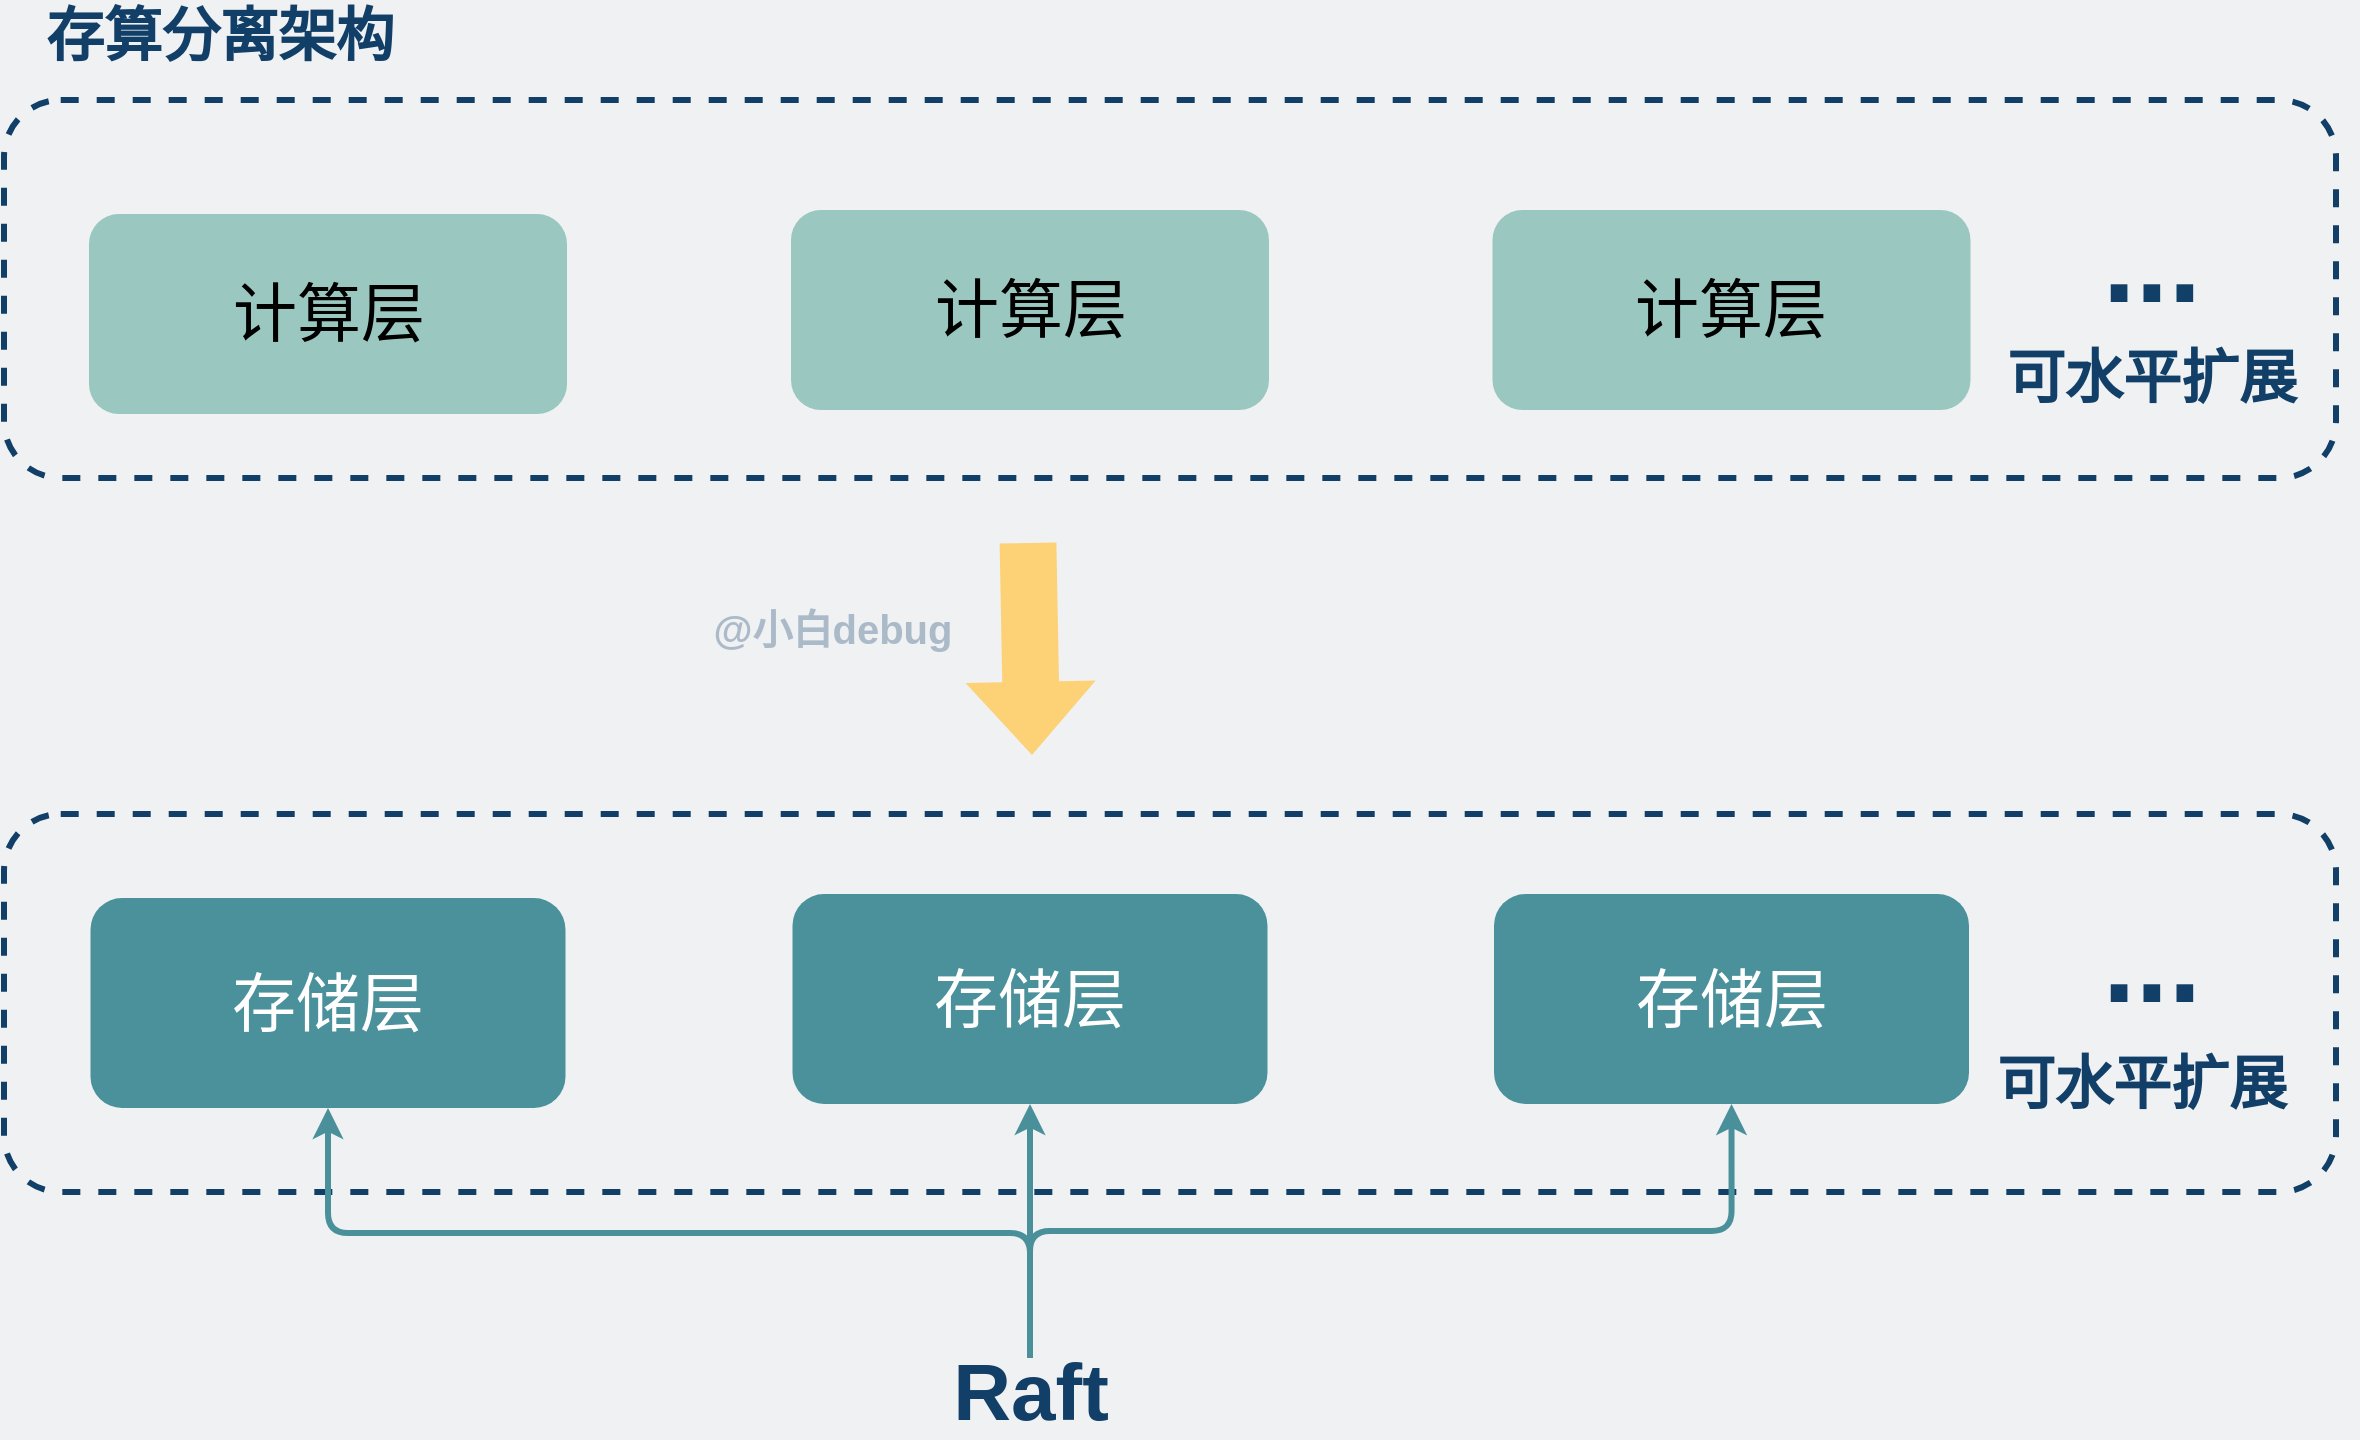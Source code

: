 <mxfile version="22.1.18" type="github">
  <diagram id="3228e29e-7158-1315-38df-8450db1d8a1d" name="Page-1">
    <mxGraphModel dx="2009" dy="772" grid="0" gridSize="10" guides="1" tooltips="1" connect="1" arrows="1" fold="1" page="1" pageScale="1" pageWidth="1300" pageHeight="400" background="#EFF1F3" math="0" shadow="0">
      <root>
        <mxCell id="0" />
        <mxCell id="1" parent="0" />
        <mxCell id="xLC9vXOyvmVQCKufnMO0-20" value="" style="rounded=1;whiteSpace=wrap;html=1;fillColor=none;strokeWidth=3;dashed=1;strokeColor=#123f67;" vertex="1" parent="1">
          <mxGeometry x="50" y="852" width="1166" height="189" as="geometry" />
        </mxCell>
        <mxCell id="xLC9vXOyvmVQCKufnMO0-1" value="" style="rounded=1;whiteSpace=wrap;html=1;fillColor=none;strokeWidth=3;dashed=1;strokeColor=#123f67;" vertex="1" parent="1">
          <mxGeometry x="50" y="495" width="1166" height="189" as="geometry" />
        </mxCell>
        <mxCell id="xLC9vXOyvmVQCKufnMO0-2" value="&lt;font style=&quot;font-size: 32px;&quot;&gt;存储层&lt;/font&gt;" style="rounded=1;whiteSpace=wrap;html=1;fontSize=22;fontColor=#FFFFFF;fillColor=#4A919B;strokeColor=none;" vertex="1" parent="1">
          <mxGeometry x="93.25" y="894" width="237.5" height="105" as="geometry" />
        </mxCell>
        <mxCell id="xLC9vXOyvmVQCKufnMO0-4" value="&lt;font size=&quot;1&quot;&gt;&lt;b style=&quot;&quot;&gt;&lt;font style=&quot;font-size: 29px;&quot; color=&quot;#123f67&quot;&gt;可水平扩展&lt;/font&gt;&lt;br&gt;&lt;/b&gt;&lt;/font&gt;" style="text;html=1;strokeColor=none;fillColor=none;align=center;verticalAlign=middle;whiteSpace=wrap;rounded=0;" vertex="1" parent="1">
          <mxGeometry x="1021" y="618" width="206" height="32" as="geometry" />
        </mxCell>
        <mxCell id="xLC9vXOyvmVQCKufnMO0-5" value="&lt;font style=&quot;font-size: 32px;&quot; color=&quot;#000000&quot;&gt;计算层&lt;/font&gt;" style="rounded=1;whiteSpace=wrap;html=1;fontSize=22;fontColor=#FFFFFF;fillColor=#9AC7BF;strokeColor=none;" vertex="1" parent="1">
          <mxGeometry x="92.5" y="552" width="239" height="100" as="geometry" />
        </mxCell>
        <mxCell id="xLC9vXOyvmVQCKufnMO0-8" value="&lt;font style=&quot;font-size: 32px;&quot;&gt;存储层&lt;/font&gt;" style="rounded=1;whiteSpace=wrap;html=1;fontSize=22;fontColor=#FFFFFF;fillColor=#4A919B;strokeColor=none;" vertex="1" parent="1">
          <mxGeometry x="444.25" y="892" width="237.5" height="105" as="geometry" />
        </mxCell>
        <mxCell id="xLC9vXOyvmVQCKufnMO0-11" value="&lt;font style=&quot;font-size: 32px;&quot; color=&quot;#000000&quot;&gt;计算层&lt;/font&gt;" style="rounded=1;whiteSpace=wrap;html=1;fontSize=22;fontColor=#FFFFFF;fillColor=#9AC7BF;strokeColor=none;" vertex="1" parent="1">
          <mxGeometry x="443.5" y="550" width="239" height="100" as="geometry" />
        </mxCell>
        <mxCell id="xLC9vXOyvmVQCKufnMO0-14" value="&lt;font style=&quot;font-size: 32px;&quot;&gt;存储层&lt;/font&gt;" style="rounded=1;whiteSpace=wrap;html=1;fontSize=22;fontColor=#FFFFFF;fillColor=#4A919B;strokeColor=none;" vertex="1" parent="1">
          <mxGeometry x="795" y="892" width="237.5" height="105" as="geometry" />
        </mxCell>
        <mxCell id="xLC9vXOyvmVQCKufnMO0-17" value="&lt;font style=&quot;font-size: 32px;&quot; color=&quot;#000000&quot;&gt;计算层&lt;/font&gt;" style="rounded=1;whiteSpace=wrap;html=1;fontSize=22;fontColor=#FFFFFF;fillColor=#9AC7BF;strokeColor=none;" vertex="1" parent="1">
          <mxGeometry x="794.25" y="550" width="239" height="100" as="geometry" />
        </mxCell>
        <mxCell id="xLC9vXOyvmVQCKufnMO0-19" value="&lt;b style=&quot;&quot;&gt;&lt;font style=&quot;font-size: 59px;&quot; color=&quot;#123f67&quot;&gt;...&lt;/font&gt;&lt;br&gt;&lt;/b&gt;" style="text;html=1;strokeColor=none;fillColor=none;align=center;verticalAlign=middle;whiteSpace=wrap;rounded=0;" vertex="1" parent="1">
          <mxGeometry x="1021" y="560" width="206" height="32" as="geometry" />
        </mxCell>
        <mxCell id="xLC9vXOyvmVQCKufnMO0-21" value="&lt;b style=&quot;&quot;&gt;&lt;font style=&quot;font-size: 59px;&quot; color=&quot;#123f67&quot;&gt;...&lt;/font&gt;&lt;br&gt;&lt;/b&gt;" style="text;html=1;strokeColor=none;fillColor=none;align=center;verticalAlign=middle;whiteSpace=wrap;rounded=0;" vertex="1" parent="1">
          <mxGeometry x="1021" y="910" width="206" height="32" as="geometry" />
        </mxCell>
        <mxCell id="xLC9vXOyvmVQCKufnMO0-22" value="" style="shape=flexArrow;endArrow=classic;html=1;rounded=0;fontSize=16;fontColor=#000000;fillColor=#FDD276;strokeColor=none;endWidth=35.714;endSize=11.884;width=28.387;" edge="1" parent="1">
          <mxGeometry width="50" height="50" relative="1" as="geometry">
            <mxPoint x="562" y="716" as="sourcePoint" />
            <mxPoint x="564" y="823" as="targetPoint" />
          </mxGeometry>
        </mxCell>
        <mxCell id="xLC9vXOyvmVQCKufnMO0-23" value="&lt;font size=&quot;1&quot;&gt;&lt;b style=&quot;&quot;&gt;&lt;font style=&quot;font-size: 29px;&quot; color=&quot;#123f67&quot;&gt;可水平扩展&lt;/font&gt;&lt;br&gt;&lt;/b&gt;&lt;/font&gt;" style="text;html=1;strokeColor=none;fillColor=none;align=center;verticalAlign=middle;whiteSpace=wrap;rounded=0;" vertex="1" parent="1">
          <mxGeometry x="1016" y="971" width="206" height="32" as="geometry" />
        </mxCell>
        <mxCell id="xLC9vXOyvmVQCKufnMO0-24" value="&lt;font size=&quot;1&quot;&gt;&lt;b style=&quot;font-size: 20px;&quot;&gt;&lt;font color=&quot;#123f67&quot;&gt;@小白debug&lt;/font&gt;&lt;br&gt;&lt;/b&gt;&lt;/font&gt;" style="text;html=1;strokeColor=none;fillColor=none;align=center;verticalAlign=middle;whiteSpace=wrap;rounded=0;opacity=30;textOpacity=30;" vertex="1" parent="1">
          <mxGeometry x="392" y="743" width="145" height="32" as="geometry" />
        </mxCell>
        <mxCell id="xLC9vXOyvmVQCKufnMO0-26" style="edgeStyle=orthogonalEdgeStyle;rounded=0;orthogonalLoop=1;jettySize=auto;html=1;exitX=0.5;exitY=0;exitDx=0;exitDy=0;entryX=0.5;entryY=1;entryDx=0;entryDy=0;strokeWidth=3;strokeColor=#4A909B;" edge="1" parent="1" source="xLC9vXOyvmVQCKufnMO0-25" target="xLC9vXOyvmVQCKufnMO0-8">
          <mxGeometry relative="1" as="geometry" />
        </mxCell>
        <mxCell id="xLC9vXOyvmVQCKufnMO0-27" style="edgeStyle=orthogonalEdgeStyle;rounded=1;orthogonalLoop=1;jettySize=auto;html=1;exitX=0.5;exitY=0;exitDx=0;exitDy=0;entryX=0.5;entryY=1;entryDx=0;entryDy=0;curved=0;strokeWidth=3;strokeColor=#4A909B;" edge="1" parent="1" source="xLC9vXOyvmVQCKufnMO0-25" target="xLC9vXOyvmVQCKufnMO0-14">
          <mxGeometry relative="1" as="geometry" />
        </mxCell>
        <mxCell id="xLC9vXOyvmVQCKufnMO0-28" style="edgeStyle=orthogonalEdgeStyle;rounded=1;orthogonalLoop=1;jettySize=auto;html=1;exitX=0.5;exitY=0;exitDx=0;exitDy=0;entryX=0.5;entryY=1;entryDx=0;entryDy=0;curved=0;strokeWidth=3;strokeColor=#4A909B;" edge="1" parent="1" source="xLC9vXOyvmVQCKufnMO0-25" target="xLC9vXOyvmVQCKufnMO0-2">
          <mxGeometry relative="1" as="geometry" />
        </mxCell>
        <mxCell id="xLC9vXOyvmVQCKufnMO0-25" value="&lt;font size=&quot;1&quot;&gt;&lt;b style=&quot;&quot;&gt;&lt;font style=&quot;font-size: 40px;&quot; color=&quot;#123f67&quot;&gt;Raft&lt;/font&gt;&lt;br&gt;&lt;/b&gt;&lt;/font&gt;" style="text;html=1;strokeColor=none;fillColor=none;align=center;verticalAlign=middle;whiteSpace=wrap;rounded=0;" vertex="1" parent="1">
          <mxGeometry x="470.75" y="1124" width="184.5" height="32" as="geometry" />
        </mxCell>
        <mxCell id="xLC9vXOyvmVQCKufnMO0-29" value="&lt;font size=&quot;1&quot;&gt;&lt;b style=&quot;&quot;&gt;&lt;font style=&quot;font-size: 29px;&quot; color=&quot;#123f67&quot;&gt;存算分离架构&lt;/font&gt;&lt;br&gt;&lt;/b&gt;&lt;/font&gt;" style="text;html=1;strokeColor=none;fillColor=none;align=center;verticalAlign=middle;whiteSpace=wrap;rounded=0;" vertex="1" parent="1">
          <mxGeometry x="55" y="447" width="206" height="32" as="geometry" />
        </mxCell>
      </root>
    </mxGraphModel>
  </diagram>
</mxfile>
